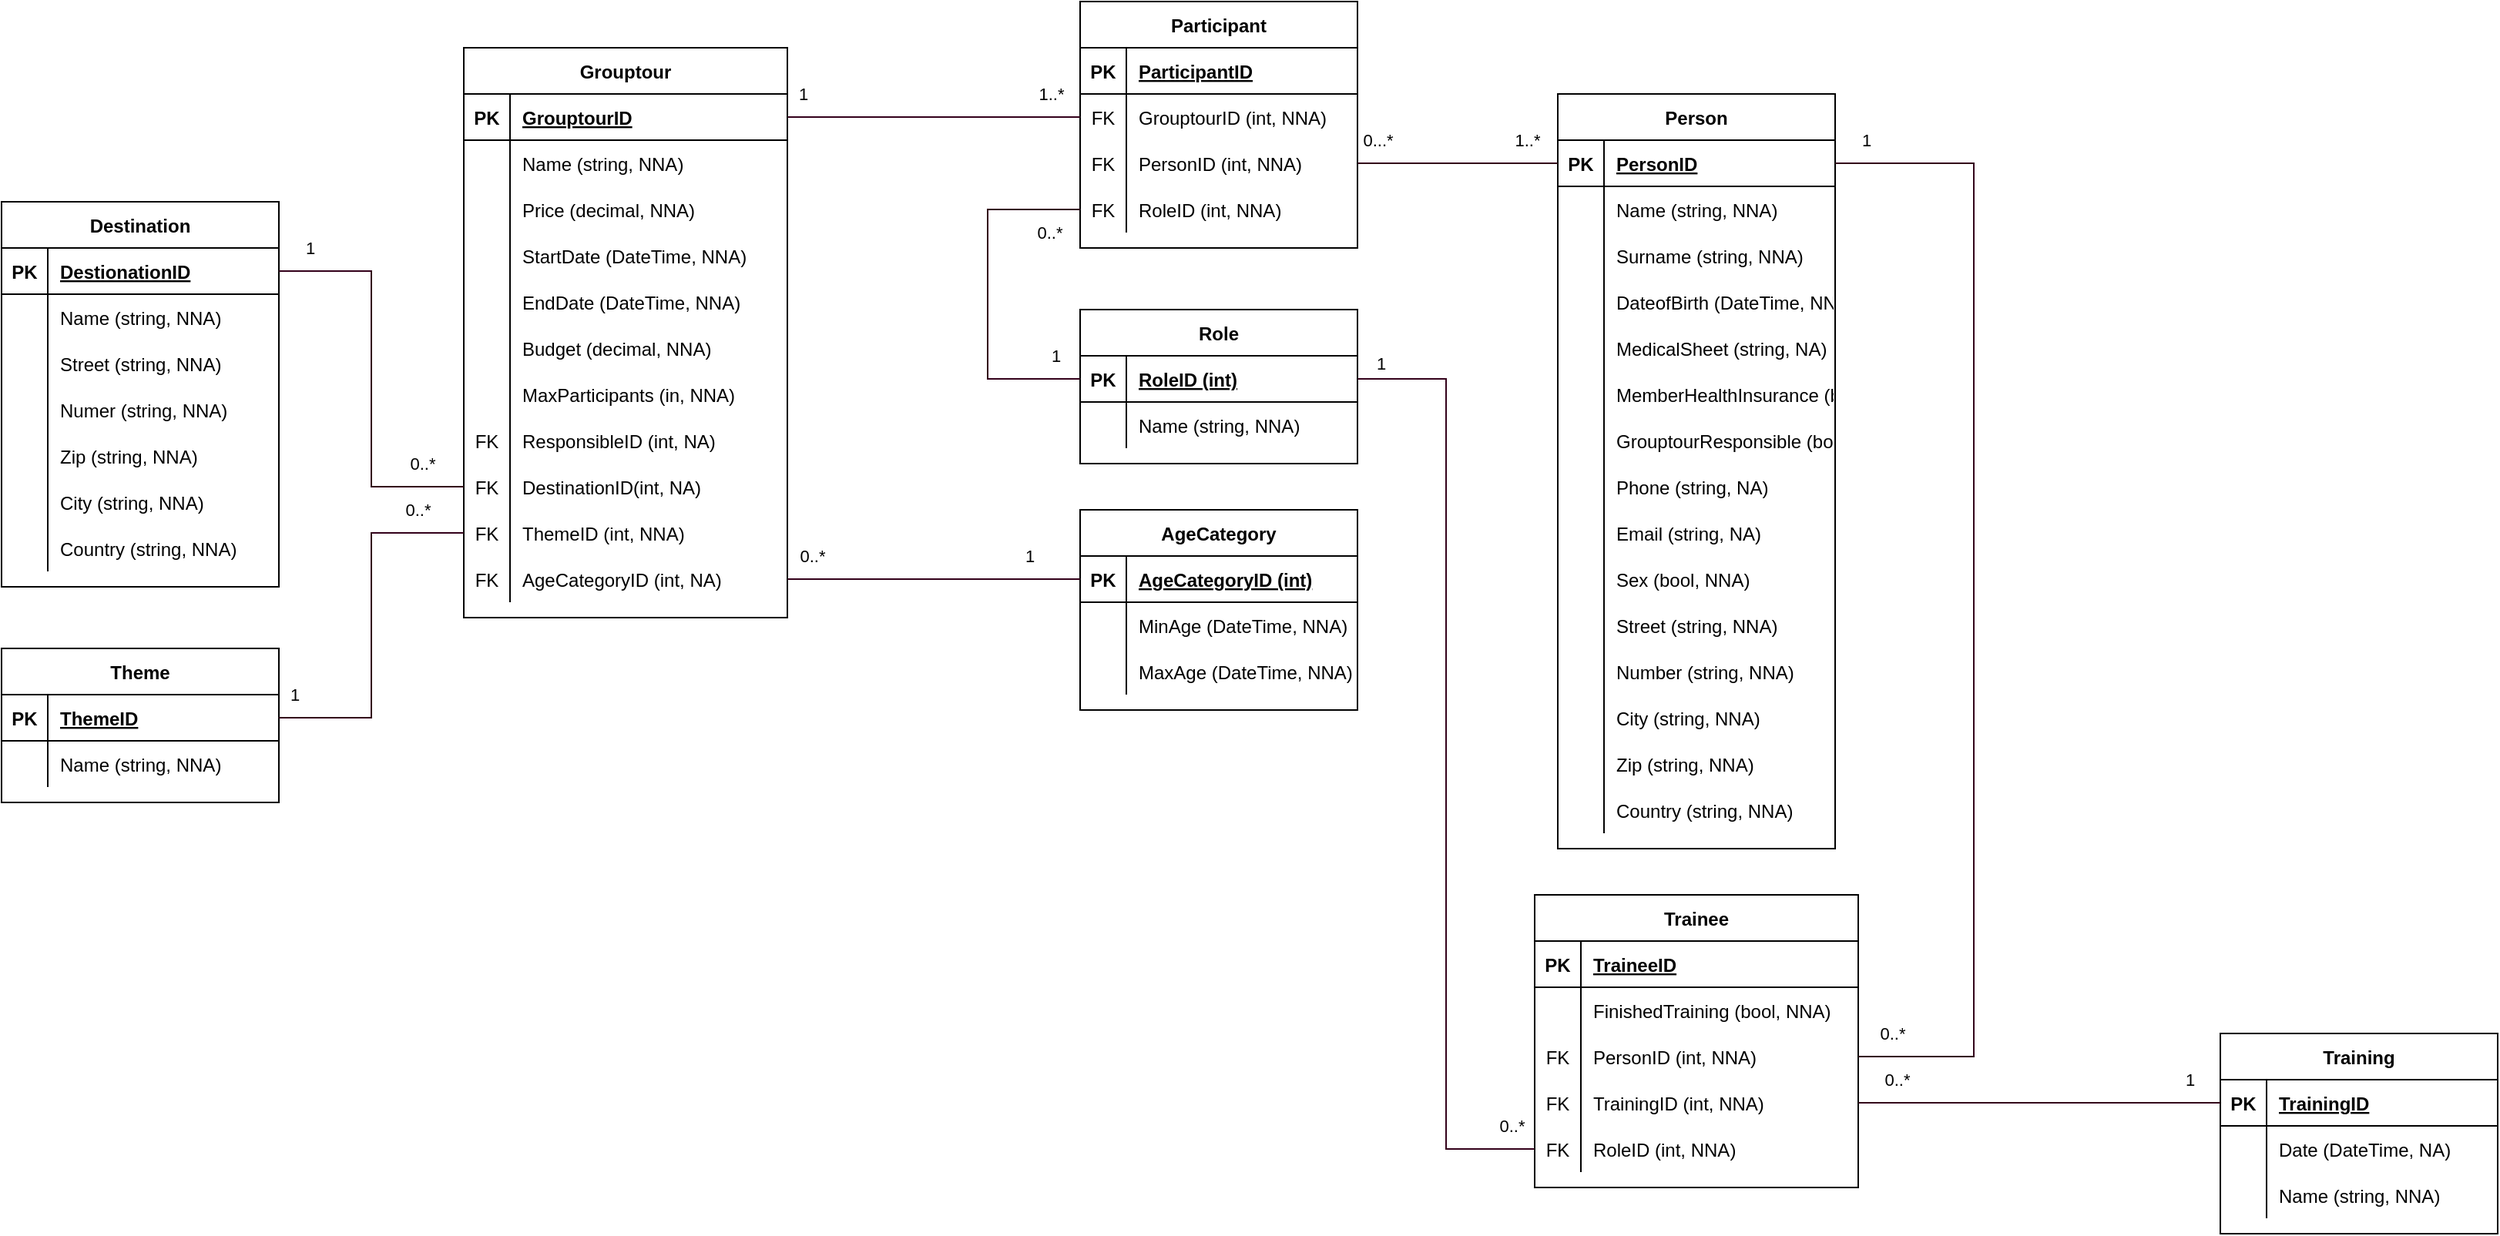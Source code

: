 <mxfile version="13.9.9" type="device"><diagram id="_Kci99eIDqiVcyV8yPx9" name="Page-1"><mxGraphModel dx="1863" dy="834" grid="0" gridSize="10" guides="1" tooltips="1" connect="1" arrows="1" fold="1" page="0" pageScale="1" pageWidth="827" pageHeight="1169" math="0" shadow="0"><root><mxCell id="0"/><mxCell id="1" parent="0"/><mxCell id="5q61iP2xhYB-2dj5ZsEM-1" value="AgeCategory" style="shape=table;startSize=30;container=1;collapsible=1;childLayout=tableLayout;fixedRows=1;rowLines=0;fontStyle=1;align=center;resizeLast=1;" parent="1" vertex="1"><mxGeometry x="600" y="650" width="180" height="130" as="geometry"/></mxCell><mxCell id="5q61iP2xhYB-2dj5ZsEM-2" value="" style="shape=partialRectangle;collapsible=0;dropTarget=0;pointerEvents=0;fillColor=none;top=0;left=0;bottom=1;right=0;points=[[0,0.5],[1,0.5]];portConstraint=eastwest;" parent="5q61iP2xhYB-2dj5ZsEM-1" vertex="1"><mxGeometry y="30" width="180" height="30" as="geometry"/></mxCell><mxCell id="5q61iP2xhYB-2dj5ZsEM-3" value="PK" style="shape=partialRectangle;connectable=0;fillColor=none;top=0;left=0;bottom=0;right=0;fontStyle=1;overflow=hidden;" parent="5q61iP2xhYB-2dj5ZsEM-2" vertex="1"><mxGeometry width="30" height="30" as="geometry"><mxRectangle width="30" height="30" as="alternateBounds"/></mxGeometry></mxCell><mxCell id="5q61iP2xhYB-2dj5ZsEM-4" value="AgeCategoryID (int)" style="shape=partialRectangle;connectable=0;fillColor=none;top=0;left=0;bottom=0;right=0;align=left;spacingLeft=6;fontStyle=5;overflow=hidden;" parent="5q61iP2xhYB-2dj5ZsEM-2" vertex="1"><mxGeometry x="30" width="150" height="30" as="geometry"><mxRectangle width="150" height="30" as="alternateBounds"/></mxGeometry></mxCell><mxCell id="5q61iP2xhYB-2dj5ZsEM-5" value="" style="shape=partialRectangle;collapsible=0;dropTarget=0;pointerEvents=0;fillColor=none;top=0;left=0;bottom=0;right=0;points=[[0,0.5],[1,0.5]];portConstraint=eastwest;" parent="5q61iP2xhYB-2dj5ZsEM-1" vertex="1"><mxGeometry y="60" width="180" height="30" as="geometry"/></mxCell><mxCell id="5q61iP2xhYB-2dj5ZsEM-6" value="" style="shape=partialRectangle;connectable=0;fillColor=none;top=0;left=0;bottom=0;right=0;editable=1;overflow=hidden;" parent="5q61iP2xhYB-2dj5ZsEM-5" vertex="1"><mxGeometry width="30" height="30" as="geometry"><mxRectangle width="30" height="30" as="alternateBounds"/></mxGeometry></mxCell><mxCell id="5q61iP2xhYB-2dj5ZsEM-7" value="MinAge (DateTime, NNA)" style="shape=partialRectangle;connectable=0;fillColor=none;top=0;left=0;bottom=0;right=0;align=left;spacingLeft=6;overflow=hidden;" parent="5q61iP2xhYB-2dj5ZsEM-5" vertex="1"><mxGeometry x="30" width="150" height="30" as="geometry"><mxRectangle width="150" height="30" as="alternateBounds"/></mxGeometry></mxCell><mxCell id="5q61iP2xhYB-2dj5ZsEM-8" value="" style="shape=partialRectangle;collapsible=0;dropTarget=0;pointerEvents=0;fillColor=none;top=0;left=0;bottom=0;right=0;points=[[0,0.5],[1,0.5]];portConstraint=eastwest;" parent="5q61iP2xhYB-2dj5ZsEM-1" vertex="1"><mxGeometry y="90" width="180" height="30" as="geometry"/></mxCell><mxCell id="5q61iP2xhYB-2dj5ZsEM-9" value="" style="shape=partialRectangle;connectable=0;fillColor=none;top=0;left=0;bottom=0;right=0;editable=1;overflow=hidden;" parent="5q61iP2xhYB-2dj5ZsEM-8" vertex="1"><mxGeometry width="30" height="30" as="geometry"><mxRectangle width="30" height="30" as="alternateBounds"/></mxGeometry></mxCell><mxCell id="5q61iP2xhYB-2dj5ZsEM-10" value="MaxAge (DateTime, NNA)" style="shape=partialRectangle;connectable=0;fillColor=none;top=0;left=0;bottom=0;right=0;align=left;spacingLeft=6;overflow=hidden;" parent="5q61iP2xhYB-2dj5ZsEM-8" vertex="1"><mxGeometry x="30" width="150" height="30" as="geometry"><mxRectangle width="150" height="30" as="alternateBounds"/></mxGeometry></mxCell><mxCell id="5q61iP2xhYB-2dj5ZsEM-14" value="Grouptour" style="shape=table;startSize=30;container=1;collapsible=1;childLayout=tableLayout;fixedRows=1;rowLines=0;fontStyle=1;align=center;resizeLast=1;" parent="1" vertex="1"><mxGeometry x="200" y="350" width="210" height="370" as="geometry"/></mxCell><mxCell id="5q61iP2xhYB-2dj5ZsEM-15" value="" style="shape=partialRectangle;collapsible=0;dropTarget=0;pointerEvents=0;fillColor=none;top=0;left=0;bottom=1;right=0;points=[[0,0.5],[1,0.5]];portConstraint=eastwest;" parent="5q61iP2xhYB-2dj5ZsEM-14" vertex="1"><mxGeometry y="30" width="210" height="30" as="geometry"/></mxCell><mxCell id="5q61iP2xhYB-2dj5ZsEM-16" value="PK" style="shape=partialRectangle;connectable=0;fillColor=none;top=0;left=0;bottom=0;right=0;fontStyle=1;overflow=hidden;" parent="5q61iP2xhYB-2dj5ZsEM-15" vertex="1"><mxGeometry width="30" height="30" as="geometry"><mxRectangle width="30" height="30" as="alternateBounds"/></mxGeometry></mxCell><mxCell id="5q61iP2xhYB-2dj5ZsEM-17" value="GrouptourID" style="shape=partialRectangle;connectable=0;fillColor=none;top=0;left=0;bottom=0;right=0;align=left;spacingLeft=6;fontStyle=5;overflow=hidden;" parent="5q61iP2xhYB-2dj5ZsEM-15" vertex="1"><mxGeometry x="30" width="180" height="30" as="geometry"><mxRectangle width="180" height="30" as="alternateBounds"/></mxGeometry></mxCell><mxCell id="5q61iP2xhYB-2dj5ZsEM-18" value="" style="shape=partialRectangle;collapsible=0;dropTarget=0;pointerEvents=0;fillColor=none;top=0;left=0;bottom=0;right=0;points=[[0,0.5],[1,0.5]];portConstraint=eastwest;" parent="5q61iP2xhYB-2dj5ZsEM-14" vertex="1"><mxGeometry y="60" width="210" height="30" as="geometry"/></mxCell><mxCell id="5q61iP2xhYB-2dj5ZsEM-19" value="" style="shape=partialRectangle;connectable=0;fillColor=none;top=0;left=0;bottom=0;right=0;editable=1;overflow=hidden;" parent="5q61iP2xhYB-2dj5ZsEM-18" vertex="1"><mxGeometry width="30" height="30" as="geometry"><mxRectangle width="30" height="30" as="alternateBounds"/></mxGeometry></mxCell><mxCell id="5q61iP2xhYB-2dj5ZsEM-20" value="Name (string, NNA)" style="shape=partialRectangle;connectable=0;fillColor=none;top=0;left=0;bottom=0;right=0;align=left;spacingLeft=6;overflow=hidden;" parent="5q61iP2xhYB-2dj5ZsEM-18" vertex="1"><mxGeometry x="30" width="180" height="30" as="geometry"><mxRectangle width="180" height="30" as="alternateBounds"/></mxGeometry></mxCell><mxCell id="5q61iP2xhYB-2dj5ZsEM-21" value="" style="shape=partialRectangle;collapsible=0;dropTarget=0;pointerEvents=0;fillColor=none;top=0;left=0;bottom=0;right=0;points=[[0,0.5],[1,0.5]];portConstraint=eastwest;" parent="5q61iP2xhYB-2dj5ZsEM-14" vertex="1"><mxGeometry y="90" width="210" height="30" as="geometry"/></mxCell><mxCell id="5q61iP2xhYB-2dj5ZsEM-22" value="" style="shape=partialRectangle;connectable=0;fillColor=none;top=0;left=0;bottom=0;right=0;editable=1;overflow=hidden;" parent="5q61iP2xhYB-2dj5ZsEM-21" vertex="1"><mxGeometry width="30" height="30" as="geometry"><mxRectangle width="30" height="30" as="alternateBounds"/></mxGeometry></mxCell><mxCell id="5q61iP2xhYB-2dj5ZsEM-23" value="Price (decimal, NNA)" style="shape=partialRectangle;connectable=0;fillColor=none;top=0;left=0;bottom=0;right=0;align=left;spacingLeft=6;overflow=hidden;" parent="5q61iP2xhYB-2dj5ZsEM-21" vertex="1"><mxGeometry x="30" width="180" height="30" as="geometry"><mxRectangle width="180" height="30" as="alternateBounds"/></mxGeometry></mxCell><mxCell id="5q61iP2xhYB-2dj5ZsEM-27" style="shape=partialRectangle;collapsible=0;dropTarget=0;pointerEvents=0;fillColor=none;top=0;left=0;bottom=0;right=0;points=[[0,0.5],[1,0.5]];portConstraint=eastwest;" parent="5q61iP2xhYB-2dj5ZsEM-14" vertex="1"><mxGeometry y="120" width="210" height="30" as="geometry"/></mxCell><mxCell id="5q61iP2xhYB-2dj5ZsEM-28" style="shape=partialRectangle;connectable=0;fillColor=none;top=0;left=0;bottom=0;right=0;editable=1;overflow=hidden;" parent="5q61iP2xhYB-2dj5ZsEM-27" vertex="1"><mxGeometry width="30" height="30" as="geometry"><mxRectangle width="30" height="30" as="alternateBounds"/></mxGeometry></mxCell><mxCell id="5q61iP2xhYB-2dj5ZsEM-29" value="StartDate (DateTime, NNA)" style="shape=partialRectangle;connectable=0;fillColor=none;top=0;left=0;bottom=0;right=0;align=left;spacingLeft=6;overflow=hidden;" parent="5q61iP2xhYB-2dj5ZsEM-27" vertex="1"><mxGeometry x="30" width="180" height="30" as="geometry"><mxRectangle width="180" height="30" as="alternateBounds"/></mxGeometry></mxCell><mxCell id="5q61iP2xhYB-2dj5ZsEM-30" style="shape=partialRectangle;collapsible=0;dropTarget=0;pointerEvents=0;fillColor=none;top=0;left=0;bottom=0;right=0;points=[[0,0.5],[1,0.5]];portConstraint=eastwest;" parent="5q61iP2xhYB-2dj5ZsEM-14" vertex="1"><mxGeometry y="150" width="210" height="30" as="geometry"/></mxCell><mxCell id="5q61iP2xhYB-2dj5ZsEM-31" style="shape=partialRectangle;connectable=0;fillColor=none;top=0;left=0;bottom=0;right=0;editable=1;overflow=hidden;" parent="5q61iP2xhYB-2dj5ZsEM-30" vertex="1"><mxGeometry width="30" height="30" as="geometry"><mxRectangle width="30" height="30" as="alternateBounds"/></mxGeometry></mxCell><mxCell id="5q61iP2xhYB-2dj5ZsEM-32" value="EndDate (DateTime, NNA)" style="shape=partialRectangle;connectable=0;fillColor=none;top=0;left=0;bottom=0;right=0;align=left;spacingLeft=6;overflow=hidden;" parent="5q61iP2xhYB-2dj5ZsEM-30" vertex="1"><mxGeometry x="30" width="180" height="30" as="geometry"><mxRectangle width="180" height="30" as="alternateBounds"/></mxGeometry></mxCell><mxCell id="5q61iP2xhYB-2dj5ZsEM-42" style="shape=partialRectangle;collapsible=0;dropTarget=0;pointerEvents=0;fillColor=none;top=0;left=0;bottom=0;right=0;points=[[0,0.5],[1,0.5]];portConstraint=eastwest;" parent="5q61iP2xhYB-2dj5ZsEM-14" vertex="1"><mxGeometry y="180" width="210" height="30" as="geometry"/></mxCell><mxCell id="5q61iP2xhYB-2dj5ZsEM-43" style="shape=partialRectangle;connectable=0;fillColor=none;top=0;left=0;bottom=0;right=0;editable=1;overflow=hidden;" parent="5q61iP2xhYB-2dj5ZsEM-42" vertex="1"><mxGeometry width="30" height="30" as="geometry"><mxRectangle width="30" height="30" as="alternateBounds"/></mxGeometry></mxCell><mxCell id="5q61iP2xhYB-2dj5ZsEM-44" value="Budget (decimal, NNA)" style="shape=partialRectangle;connectable=0;fillColor=none;top=0;left=0;bottom=0;right=0;align=left;spacingLeft=6;overflow=hidden;" parent="5q61iP2xhYB-2dj5ZsEM-42" vertex="1"><mxGeometry x="30" width="180" height="30" as="geometry"><mxRectangle width="180" height="30" as="alternateBounds"/></mxGeometry></mxCell><mxCell id="5q61iP2xhYB-2dj5ZsEM-45" style="shape=partialRectangle;collapsible=0;dropTarget=0;pointerEvents=0;fillColor=none;top=0;left=0;bottom=0;right=0;points=[[0,0.5],[1,0.5]];portConstraint=eastwest;" parent="5q61iP2xhYB-2dj5ZsEM-14" vertex="1"><mxGeometry y="210" width="210" height="30" as="geometry"/></mxCell><mxCell id="5q61iP2xhYB-2dj5ZsEM-46" style="shape=partialRectangle;connectable=0;fillColor=none;top=0;left=0;bottom=0;right=0;editable=1;overflow=hidden;" parent="5q61iP2xhYB-2dj5ZsEM-45" vertex="1"><mxGeometry width="30" height="30" as="geometry"><mxRectangle width="30" height="30" as="alternateBounds"/></mxGeometry></mxCell><mxCell id="5q61iP2xhYB-2dj5ZsEM-47" value="MaxParticipants (in, NNA)" style="shape=partialRectangle;connectable=0;fillColor=none;top=0;left=0;bottom=0;right=0;align=left;spacingLeft=6;overflow=hidden;" parent="5q61iP2xhYB-2dj5ZsEM-45" vertex="1"><mxGeometry x="30" width="180" height="30" as="geometry"><mxRectangle width="180" height="30" as="alternateBounds"/></mxGeometry></mxCell><mxCell id="5q61iP2xhYB-2dj5ZsEM-33" style="shape=partialRectangle;collapsible=0;dropTarget=0;pointerEvents=0;fillColor=none;top=0;left=0;bottom=0;right=0;points=[[0,0.5],[1,0.5]];portConstraint=eastwest;" parent="5q61iP2xhYB-2dj5ZsEM-14" vertex="1"><mxGeometry y="240" width="210" height="30" as="geometry"/></mxCell><mxCell id="5q61iP2xhYB-2dj5ZsEM-34" value="FK" style="shape=partialRectangle;connectable=0;fillColor=none;top=0;left=0;bottom=0;right=0;editable=1;overflow=hidden;" parent="5q61iP2xhYB-2dj5ZsEM-33" vertex="1"><mxGeometry width="30" height="30" as="geometry"><mxRectangle width="30" height="30" as="alternateBounds"/></mxGeometry></mxCell><mxCell id="5q61iP2xhYB-2dj5ZsEM-35" value="ResponsibleID (int, NA)" style="shape=partialRectangle;connectable=0;fillColor=none;top=0;left=0;bottom=0;right=0;align=left;spacingLeft=6;overflow=hidden;" parent="5q61iP2xhYB-2dj5ZsEM-33" vertex="1"><mxGeometry x="30" width="180" height="30" as="geometry"><mxRectangle width="180" height="30" as="alternateBounds"/></mxGeometry></mxCell><mxCell id="5q61iP2xhYB-2dj5ZsEM-36" style="shape=partialRectangle;collapsible=0;dropTarget=0;pointerEvents=0;fillColor=none;top=0;left=0;bottom=0;right=0;points=[[0,0.5],[1,0.5]];portConstraint=eastwest;" parent="5q61iP2xhYB-2dj5ZsEM-14" vertex="1"><mxGeometry y="270" width="210" height="30" as="geometry"/></mxCell><mxCell id="5q61iP2xhYB-2dj5ZsEM-37" value="FK" style="shape=partialRectangle;connectable=0;fillColor=none;top=0;left=0;bottom=0;right=0;editable=1;overflow=hidden;" parent="5q61iP2xhYB-2dj5ZsEM-36" vertex="1"><mxGeometry width="30" height="30" as="geometry"><mxRectangle width="30" height="30" as="alternateBounds"/></mxGeometry></mxCell><mxCell id="5q61iP2xhYB-2dj5ZsEM-38" value="DestinationID(int, NA)" style="shape=partialRectangle;connectable=0;fillColor=none;top=0;left=0;bottom=0;right=0;align=left;spacingLeft=6;overflow=hidden;" parent="5q61iP2xhYB-2dj5ZsEM-36" vertex="1"><mxGeometry x="30" width="180" height="30" as="geometry"><mxRectangle width="180" height="30" as="alternateBounds"/></mxGeometry></mxCell><mxCell id="5q61iP2xhYB-2dj5ZsEM-128" style="shape=partialRectangle;collapsible=0;dropTarget=0;pointerEvents=0;fillColor=none;top=0;left=0;bottom=0;right=0;points=[[0,0.5],[1,0.5]];portConstraint=eastwest;" parent="5q61iP2xhYB-2dj5ZsEM-14" vertex="1"><mxGeometry y="300" width="210" height="30" as="geometry"/></mxCell><mxCell id="5q61iP2xhYB-2dj5ZsEM-129" value="FK" style="shape=partialRectangle;connectable=0;fillColor=none;top=0;left=0;bottom=0;right=0;editable=1;overflow=hidden;" parent="5q61iP2xhYB-2dj5ZsEM-128" vertex="1"><mxGeometry width="30" height="30" as="geometry"><mxRectangle width="30" height="30" as="alternateBounds"/></mxGeometry></mxCell><mxCell id="5q61iP2xhYB-2dj5ZsEM-130" value="ThemeID (int, NNA)" style="shape=partialRectangle;connectable=0;fillColor=none;top=0;left=0;bottom=0;right=0;align=left;spacingLeft=6;overflow=hidden;" parent="5q61iP2xhYB-2dj5ZsEM-128" vertex="1"><mxGeometry x="30" width="180" height="30" as="geometry"><mxRectangle width="180" height="30" as="alternateBounds"/></mxGeometry></mxCell><mxCell id="5q61iP2xhYB-2dj5ZsEM-39" style="shape=partialRectangle;collapsible=0;dropTarget=0;pointerEvents=0;fillColor=none;top=0;left=0;bottom=0;right=0;points=[[0,0.5],[1,0.5]];portConstraint=eastwest;" parent="5q61iP2xhYB-2dj5ZsEM-14" vertex="1"><mxGeometry y="330" width="210" height="30" as="geometry"/></mxCell><mxCell id="5q61iP2xhYB-2dj5ZsEM-40" value="FK" style="shape=partialRectangle;connectable=0;fillColor=none;top=0;left=0;bottom=0;right=0;editable=1;overflow=hidden;" parent="5q61iP2xhYB-2dj5ZsEM-39" vertex="1"><mxGeometry width="30" height="30" as="geometry"><mxRectangle width="30" height="30" as="alternateBounds"/></mxGeometry></mxCell><mxCell id="5q61iP2xhYB-2dj5ZsEM-41" value="AgeCategoryID (int, NA)" style="shape=partialRectangle;connectable=0;fillColor=none;top=0;left=0;bottom=0;right=0;align=left;spacingLeft=6;overflow=hidden;" parent="5q61iP2xhYB-2dj5ZsEM-39" vertex="1"><mxGeometry x="30" width="180" height="30" as="geometry"><mxRectangle width="180" height="30" as="alternateBounds"/></mxGeometry></mxCell><mxCell id="5q61iP2xhYB-2dj5ZsEM-61" style="edgeStyle=orthogonalEdgeStyle;rounded=0;orthogonalLoop=1;jettySize=auto;html=1;exitX=1;exitY=0.5;exitDx=0;exitDy=0;entryX=0;entryY=0.5;entryDx=0;entryDy=0;endArrow=none;endFill=0;strokeColor=#33001A;" parent="1" source="5q61iP2xhYB-2dj5ZsEM-39" target="5q61iP2xhYB-2dj5ZsEM-2" edge="1"><mxGeometry relative="1" as="geometry"/></mxCell><mxCell id="5q61iP2xhYB-2dj5ZsEM-62" value="0..*" style="edgeLabel;html=1;align=center;verticalAlign=middle;resizable=0;points=[];" parent="5q61iP2xhYB-2dj5ZsEM-61" vertex="1" connectable="0"><mxGeometry x="-0.707" relative="1" as="geometry"><mxPoint x="-12" y="-15" as="offset"/></mxGeometry></mxCell><mxCell id="5q61iP2xhYB-2dj5ZsEM-63" value="1" style="edgeLabel;html=1;align=center;verticalAlign=middle;resizable=0;points=[];" parent="5q61iP2xhYB-2dj5ZsEM-61" vertex="1" connectable="0"><mxGeometry x="0.32" y="-1" relative="1" as="geometry"><mxPoint x="31" y="-16" as="offset"/></mxGeometry></mxCell><mxCell id="5q61iP2xhYB-2dj5ZsEM-64" value="Destination" style="shape=table;startSize=30;container=1;collapsible=1;childLayout=tableLayout;fixedRows=1;rowLines=0;fontStyle=1;align=center;resizeLast=1;" parent="1" vertex="1"><mxGeometry x="-100" y="450" width="180" height="250" as="geometry"/></mxCell><mxCell id="5q61iP2xhYB-2dj5ZsEM-65" value="" style="shape=partialRectangle;collapsible=0;dropTarget=0;pointerEvents=0;fillColor=none;top=0;left=0;bottom=1;right=0;points=[[0,0.5],[1,0.5]];portConstraint=eastwest;" parent="5q61iP2xhYB-2dj5ZsEM-64" vertex="1"><mxGeometry y="30" width="180" height="30" as="geometry"/></mxCell><mxCell id="5q61iP2xhYB-2dj5ZsEM-66" value="PK" style="shape=partialRectangle;connectable=0;fillColor=none;top=0;left=0;bottom=0;right=0;fontStyle=1;overflow=hidden;" parent="5q61iP2xhYB-2dj5ZsEM-65" vertex="1"><mxGeometry width="30" height="30" as="geometry"><mxRectangle width="30" height="30" as="alternateBounds"/></mxGeometry></mxCell><mxCell id="5q61iP2xhYB-2dj5ZsEM-67" value="DestionationID" style="shape=partialRectangle;connectable=0;fillColor=none;top=0;left=0;bottom=0;right=0;align=left;spacingLeft=6;fontStyle=5;overflow=hidden;" parent="5q61iP2xhYB-2dj5ZsEM-65" vertex="1"><mxGeometry x="30" width="150" height="30" as="geometry"><mxRectangle width="150" height="30" as="alternateBounds"/></mxGeometry></mxCell><mxCell id="5q61iP2xhYB-2dj5ZsEM-68" value="" style="shape=partialRectangle;collapsible=0;dropTarget=0;pointerEvents=0;fillColor=none;top=0;left=0;bottom=0;right=0;points=[[0,0.5],[1,0.5]];portConstraint=eastwest;" parent="5q61iP2xhYB-2dj5ZsEM-64" vertex="1"><mxGeometry y="60" width="180" height="30" as="geometry"/></mxCell><mxCell id="5q61iP2xhYB-2dj5ZsEM-69" value="" style="shape=partialRectangle;connectable=0;fillColor=none;top=0;left=0;bottom=0;right=0;editable=1;overflow=hidden;" parent="5q61iP2xhYB-2dj5ZsEM-68" vertex="1"><mxGeometry width="30" height="30" as="geometry"><mxRectangle width="30" height="30" as="alternateBounds"/></mxGeometry></mxCell><mxCell id="5q61iP2xhYB-2dj5ZsEM-70" value="Name (string, NNA)" style="shape=partialRectangle;connectable=0;fillColor=none;top=0;left=0;bottom=0;right=0;align=left;spacingLeft=6;overflow=hidden;" parent="5q61iP2xhYB-2dj5ZsEM-68" vertex="1"><mxGeometry x="30" width="150" height="30" as="geometry"><mxRectangle width="150" height="30" as="alternateBounds"/></mxGeometry></mxCell><mxCell id="5q61iP2xhYB-2dj5ZsEM-71" value="" style="shape=partialRectangle;collapsible=0;dropTarget=0;pointerEvents=0;fillColor=none;top=0;left=0;bottom=0;right=0;points=[[0,0.5],[1,0.5]];portConstraint=eastwest;" parent="5q61iP2xhYB-2dj5ZsEM-64" vertex="1"><mxGeometry y="90" width="180" height="30" as="geometry"/></mxCell><mxCell id="5q61iP2xhYB-2dj5ZsEM-72" value="" style="shape=partialRectangle;connectable=0;fillColor=none;top=0;left=0;bottom=0;right=0;editable=1;overflow=hidden;" parent="5q61iP2xhYB-2dj5ZsEM-71" vertex="1"><mxGeometry width="30" height="30" as="geometry"><mxRectangle width="30" height="30" as="alternateBounds"/></mxGeometry></mxCell><mxCell id="5q61iP2xhYB-2dj5ZsEM-73" value="Street (string, NNA)" style="shape=partialRectangle;connectable=0;fillColor=none;top=0;left=0;bottom=0;right=0;align=left;spacingLeft=6;overflow=hidden;" parent="5q61iP2xhYB-2dj5ZsEM-71" vertex="1"><mxGeometry x="30" width="150" height="30" as="geometry"><mxRectangle width="150" height="30" as="alternateBounds"/></mxGeometry></mxCell><mxCell id="5q61iP2xhYB-2dj5ZsEM-74" value="" style="shape=partialRectangle;collapsible=0;dropTarget=0;pointerEvents=0;fillColor=none;top=0;left=0;bottom=0;right=0;points=[[0,0.5],[1,0.5]];portConstraint=eastwest;" parent="5q61iP2xhYB-2dj5ZsEM-64" vertex="1"><mxGeometry y="120" width="180" height="30" as="geometry"/></mxCell><mxCell id="5q61iP2xhYB-2dj5ZsEM-75" value="" style="shape=partialRectangle;connectable=0;fillColor=none;top=0;left=0;bottom=0;right=0;editable=1;overflow=hidden;" parent="5q61iP2xhYB-2dj5ZsEM-74" vertex="1"><mxGeometry width="30" height="30" as="geometry"><mxRectangle width="30" height="30" as="alternateBounds"/></mxGeometry></mxCell><mxCell id="5q61iP2xhYB-2dj5ZsEM-76" value="Numer (string, NNA)" style="shape=partialRectangle;connectable=0;fillColor=none;top=0;left=0;bottom=0;right=0;align=left;spacingLeft=6;overflow=hidden;" parent="5q61iP2xhYB-2dj5ZsEM-74" vertex="1"><mxGeometry x="30" width="150" height="30" as="geometry"><mxRectangle width="150" height="30" as="alternateBounds"/></mxGeometry></mxCell><mxCell id="5q61iP2xhYB-2dj5ZsEM-89" style="shape=partialRectangle;collapsible=0;dropTarget=0;pointerEvents=0;fillColor=none;top=0;left=0;bottom=0;right=0;points=[[0,0.5],[1,0.5]];portConstraint=eastwest;" parent="5q61iP2xhYB-2dj5ZsEM-64" vertex="1"><mxGeometry y="150" width="180" height="30" as="geometry"/></mxCell><mxCell id="5q61iP2xhYB-2dj5ZsEM-90" style="shape=partialRectangle;connectable=0;fillColor=none;top=0;left=0;bottom=0;right=0;editable=1;overflow=hidden;" parent="5q61iP2xhYB-2dj5ZsEM-89" vertex="1"><mxGeometry width="30" height="30" as="geometry"><mxRectangle width="30" height="30" as="alternateBounds"/></mxGeometry></mxCell><mxCell id="5q61iP2xhYB-2dj5ZsEM-91" value="Zip (string, NNA)" style="shape=partialRectangle;connectable=0;fillColor=none;top=0;left=0;bottom=0;right=0;align=left;spacingLeft=6;overflow=hidden;" parent="5q61iP2xhYB-2dj5ZsEM-89" vertex="1"><mxGeometry x="30" width="150" height="30" as="geometry"><mxRectangle width="150" height="30" as="alternateBounds"/></mxGeometry></mxCell><mxCell id="5q61iP2xhYB-2dj5ZsEM-86" style="shape=partialRectangle;collapsible=0;dropTarget=0;pointerEvents=0;fillColor=none;top=0;left=0;bottom=0;right=0;points=[[0,0.5],[1,0.5]];portConstraint=eastwest;" parent="5q61iP2xhYB-2dj5ZsEM-64" vertex="1"><mxGeometry y="180" width="180" height="30" as="geometry"/></mxCell><mxCell id="5q61iP2xhYB-2dj5ZsEM-87" style="shape=partialRectangle;connectable=0;fillColor=none;top=0;left=0;bottom=0;right=0;editable=1;overflow=hidden;" parent="5q61iP2xhYB-2dj5ZsEM-86" vertex="1"><mxGeometry width="30" height="30" as="geometry"><mxRectangle width="30" height="30" as="alternateBounds"/></mxGeometry></mxCell><mxCell id="5q61iP2xhYB-2dj5ZsEM-88" value="City (string, NNA)" style="shape=partialRectangle;connectable=0;fillColor=none;top=0;left=0;bottom=0;right=0;align=left;spacingLeft=6;overflow=hidden;" parent="5q61iP2xhYB-2dj5ZsEM-86" vertex="1"><mxGeometry x="30" width="150" height="30" as="geometry"><mxRectangle width="150" height="30" as="alternateBounds"/></mxGeometry></mxCell><mxCell id="5q61iP2xhYB-2dj5ZsEM-83" style="shape=partialRectangle;collapsible=0;dropTarget=0;pointerEvents=0;fillColor=none;top=0;left=0;bottom=0;right=0;points=[[0,0.5],[1,0.5]];portConstraint=eastwest;" parent="5q61iP2xhYB-2dj5ZsEM-64" vertex="1"><mxGeometry y="210" width="180" height="30" as="geometry"/></mxCell><mxCell id="5q61iP2xhYB-2dj5ZsEM-84" style="shape=partialRectangle;connectable=0;fillColor=none;top=0;left=0;bottom=0;right=0;editable=1;overflow=hidden;" parent="5q61iP2xhYB-2dj5ZsEM-83" vertex="1"><mxGeometry width="30" height="30" as="geometry"><mxRectangle width="30" height="30" as="alternateBounds"/></mxGeometry></mxCell><mxCell id="5q61iP2xhYB-2dj5ZsEM-85" value="Country (string, NNA)" style="shape=partialRectangle;connectable=0;fillColor=none;top=0;left=0;bottom=0;right=0;align=left;spacingLeft=6;overflow=hidden;" parent="5q61iP2xhYB-2dj5ZsEM-83" vertex="1"><mxGeometry x="30" width="150" height="30" as="geometry"><mxRectangle width="150" height="30" as="alternateBounds"/></mxGeometry></mxCell><mxCell id="5q61iP2xhYB-2dj5ZsEM-92" style="edgeStyle=orthogonalEdgeStyle;rounded=0;orthogonalLoop=1;jettySize=auto;html=1;exitX=1;exitY=0.5;exitDx=0;exitDy=0;entryX=0;entryY=0.5;entryDx=0;entryDy=0;endArrow=none;endFill=0;strokeColor=#33001A;" parent="1" source="5q61iP2xhYB-2dj5ZsEM-65" target="5q61iP2xhYB-2dj5ZsEM-36" edge="1"><mxGeometry relative="1" as="geometry"/></mxCell><mxCell id="5q61iP2xhYB-2dj5ZsEM-94" value="0..*" style="edgeLabel;html=1;align=center;verticalAlign=middle;resizable=0;points=[];" parent="5q61iP2xhYB-2dj5ZsEM-92" vertex="1" connectable="0"><mxGeometry x="0.788" y="1" relative="1" as="geometry"><mxPoint y="-14" as="offset"/></mxGeometry></mxCell><mxCell id="5q61iP2xhYB-2dj5ZsEM-95" value="1" style="edgeLabel;html=1;align=center;verticalAlign=middle;resizable=0;points=[];" parent="5q61iP2xhYB-2dj5ZsEM-92" vertex="1" connectable="0"><mxGeometry x="-0.847" y="1" relative="1" as="geometry"><mxPoint y="-14" as="offset"/></mxGeometry></mxCell><mxCell id="5q61iP2xhYB-2dj5ZsEM-96" value="Participant" style="shape=table;startSize=30;container=1;collapsible=1;childLayout=tableLayout;fixedRows=1;rowLines=0;fontStyle=1;align=center;resizeLast=1;" parent="1" vertex="1"><mxGeometry x="600" y="320" width="180" height="160" as="geometry"/></mxCell><mxCell id="5q61iP2xhYB-2dj5ZsEM-97" value="" style="shape=partialRectangle;collapsible=0;dropTarget=0;pointerEvents=0;fillColor=none;top=0;left=0;bottom=1;right=0;points=[[0,0.5],[1,0.5]];portConstraint=eastwest;" parent="5q61iP2xhYB-2dj5ZsEM-96" vertex="1"><mxGeometry y="30" width="180" height="30" as="geometry"/></mxCell><mxCell id="5q61iP2xhYB-2dj5ZsEM-98" value="PK" style="shape=partialRectangle;connectable=0;fillColor=none;top=0;left=0;bottom=0;right=0;fontStyle=1;overflow=hidden;" parent="5q61iP2xhYB-2dj5ZsEM-97" vertex="1"><mxGeometry width="30" height="30" as="geometry"><mxRectangle width="30" height="30" as="alternateBounds"/></mxGeometry></mxCell><mxCell id="5q61iP2xhYB-2dj5ZsEM-99" value="ParticipantID" style="shape=partialRectangle;connectable=0;fillColor=none;top=0;left=0;bottom=0;right=0;align=left;spacingLeft=6;fontStyle=5;overflow=hidden;" parent="5q61iP2xhYB-2dj5ZsEM-97" vertex="1"><mxGeometry x="30" width="150" height="30" as="geometry"><mxRectangle width="150" height="30" as="alternateBounds"/></mxGeometry></mxCell><mxCell id="5q61iP2xhYB-2dj5ZsEM-100" value="" style="shape=partialRectangle;collapsible=0;dropTarget=0;pointerEvents=0;fillColor=none;top=0;left=0;bottom=0;right=0;points=[[0,0.5],[1,0.5]];portConstraint=eastwest;" parent="5q61iP2xhYB-2dj5ZsEM-96" vertex="1"><mxGeometry y="60" width="180" height="30" as="geometry"/></mxCell><mxCell id="5q61iP2xhYB-2dj5ZsEM-101" value="FK" style="shape=partialRectangle;connectable=0;fillColor=none;top=0;left=0;bottom=0;right=0;editable=1;overflow=hidden;" parent="5q61iP2xhYB-2dj5ZsEM-100" vertex="1"><mxGeometry width="30" height="30" as="geometry"><mxRectangle width="30" height="30" as="alternateBounds"/></mxGeometry></mxCell><mxCell id="5q61iP2xhYB-2dj5ZsEM-102" value="GrouptourID (int, NNA)" style="shape=partialRectangle;connectable=0;fillColor=none;top=0;left=0;bottom=0;right=0;align=left;spacingLeft=6;overflow=hidden;" parent="5q61iP2xhYB-2dj5ZsEM-100" vertex="1"><mxGeometry x="30" width="150" height="30" as="geometry"><mxRectangle width="150" height="30" as="alternateBounds"/></mxGeometry></mxCell><mxCell id="5q61iP2xhYB-2dj5ZsEM-103" value="" style="shape=partialRectangle;collapsible=0;dropTarget=0;pointerEvents=0;fillColor=none;top=0;left=0;bottom=0;right=0;points=[[0,0.5],[1,0.5]];portConstraint=eastwest;" parent="5q61iP2xhYB-2dj5ZsEM-96" vertex="1"><mxGeometry y="90" width="180" height="30" as="geometry"/></mxCell><mxCell id="5q61iP2xhYB-2dj5ZsEM-104" value="FK" style="shape=partialRectangle;connectable=0;fillColor=none;top=0;left=0;bottom=0;right=0;editable=1;overflow=hidden;" parent="5q61iP2xhYB-2dj5ZsEM-103" vertex="1"><mxGeometry width="30" height="30" as="geometry"><mxRectangle width="30" height="30" as="alternateBounds"/></mxGeometry></mxCell><mxCell id="5q61iP2xhYB-2dj5ZsEM-105" value="PersonID (int, NNA)" style="shape=partialRectangle;connectable=0;fillColor=none;top=0;left=0;bottom=0;right=0;align=left;spacingLeft=6;overflow=hidden;" parent="5q61iP2xhYB-2dj5ZsEM-103" vertex="1"><mxGeometry x="30" width="150" height="30" as="geometry"><mxRectangle width="150" height="30" as="alternateBounds"/></mxGeometry></mxCell><mxCell id="5q61iP2xhYB-2dj5ZsEM-106" value="" style="shape=partialRectangle;collapsible=0;dropTarget=0;pointerEvents=0;fillColor=none;top=0;left=0;bottom=0;right=0;points=[[0,0.5],[1,0.5]];portConstraint=eastwest;" parent="5q61iP2xhYB-2dj5ZsEM-96" vertex="1"><mxGeometry y="120" width="180" height="30" as="geometry"/></mxCell><mxCell id="5q61iP2xhYB-2dj5ZsEM-107" value="FK" style="shape=partialRectangle;connectable=0;fillColor=none;top=0;left=0;bottom=0;right=0;editable=1;overflow=hidden;" parent="5q61iP2xhYB-2dj5ZsEM-106" vertex="1"><mxGeometry width="30" height="30" as="geometry"><mxRectangle width="30" height="30" as="alternateBounds"/></mxGeometry></mxCell><mxCell id="5q61iP2xhYB-2dj5ZsEM-108" value="RoleID (int, NNA)" style="shape=partialRectangle;connectable=0;fillColor=none;top=0;left=0;bottom=0;right=0;align=left;spacingLeft=6;overflow=hidden;" parent="5q61iP2xhYB-2dj5ZsEM-106" vertex="1"><mxGeometry x="30" width="150" height="30" as="geometry"><mxRectangle width="150" height="30" as="alternateBounds"/></mxGeometry></mxCell><mxCell id="5q61iP2xhYB-2dj5ZsEM-109" style="edgeStyle=orthogonalEdgeStyle;rounded=0;orthogonalLoop=1;jettySize=auto;html=1;exitX=0;exitY=0.5;exitDx=0;exitDy=0;entryX=1;entryY=0.5;entryDx=0;entryDy=0;endArrow=none;endFill=0;strokeColor=#33001A;" parent="1" source="5q61iP2xhYB-2dj5ZsEM-100" target="5q61iP2xhYB-2dj5ZsEM-15" edge="1"><mxGeometry relative="1" as="geometry"/></mxCell><mxCell id="5q61iP2xhYB-2dj5ZsEM-110" value="1" style="edgeLabel;html=1;align=center;verticalAlign=middle;resizable=0;points=[];" parent="5q61iP2xhYB-2dj5ZsEM-109" vertex="1" connectable="0"><mxGeometry x="0.768" y="-1" relative="1" as="geometry"><mxPoint x="-12" y="-14" as="offset"/></mxGeometry></mxCell><mxCell id="5q61iP2xhYB-2dj5ZsEM-111" value="1..*" style="edgeLabel;html=1;align=center;verticalAlign=middle;resizable=0;points=[];" parent="5q61iP2xhYB-2dj5ZsEM-109" vertex="1" connectable="0"><mxGeometry x="-0.8" y="-2" relative="1" as="geometry"><mxPoint y="-13" as="offset"/></mxGeometry></mxCell><mxCell id="5q61iP2xhYB-2dj5ZsEM-112" value="Role" style="shape=table;startSize=30;container=1;collapsible=1;childLayout=tableLayout;fixedRows=1;rowLines=0;fontStyle=1;align=center;resizeLast=1;" parent="1" vertex="1"><mxGeometry x="600" y="520" width="180" height="100" as="geometry"/></mxCell><mxCell id="5q61iP2xhYB-2dj5ZsEM-113" value="" style="shape=partialRectangle;collapsible=0;dropTarget=0;pointerEvents=0;fillColor=none;top=0;left=0;bottom=1;right=0;points=[[0,0.5],[1,0.5]];portConstraint=eastwest;" parent="5q61iP2xhYB-2dj5ZsEM-112" vertex="1"><mxGeometry y="30" width="180" height="30" as="geometry"/></mxCell><mxCell id="5q61iP2xhYB-2dj5ZsEM-114" value="PK" style="shape=partialRectangle;connectable=0;fillColor=none;top=0;left=0;bottom=0;right=0;fontStyle=1;overflow=hidden;" parent="5q61iP2xhYB-2dj5ZsEM-113" vertex="1"><mxGeometry width="30" height="30" as="geometry"><mxRectangle width="30" height="30" as="alternateBounds"/></mxGeometry></mxCell><mxCell id="5q61iP2xhYB-2dj5ZsEM-115" value="RoleID (int)" style="shape=partialRectangle;connectable=0;fillColor=none;top=0;left=0;bottom=0;right=0;align=left;spacingLeft=6;fontStyle=5;overflow=hidden;" parent="5q61iP2xhYB-2dj5ZsEM-113" vertex="1"><mxGeometry x="30" width="150" height="30" as="geometry"><mxRectangle width="150" height="30" as="alternateBounds"/></mxGeometry></mxCell><mxCell id="5q61iP2xhYB-2dj5ZsEM-116" value="" style="shape=partialRectangle;collapsible=0;dropTarget=0;pointerEvents=0;fillColor=none;top=0;left=0;bottom=0;right=0;points=[[0,0.5],[1,0.5]];portConstraint=eastwest;" parent="5q61iP2xhYB-2dj5ZsEM-112" vertex="1"><mxGeometry y="60" width="180" height="30" as="geometry"/></mxCell><mxCell id="5q61iP2xhYB-2dj5ZsEM-117" value="" style="shape=partialRectangle;connectable=0;fillColor=none;top=0;left=0;bottom=0;right=0;editable=1;overflow=hidden;" parent="5q61iP2xhYB-2dj5ZsEM-116" vertex="1"><mxGeometry width="30" height="30" as="geometry"><mxRectangle width="30" height="30" as="alternateBounds"/></mxGeometry></mxCell><mxCell id="5q61iP2xhYB-2dj5ZsEM-118" value="Name (string, NNA)" style="shape=partialRectangle;connectable=0;fillColor=none;top=0;left=0;bottom=0;right=0;align=left;spacingLeft=6;overflow=hidden;" parent="5q61iP2xhYB-2dj5ZsEM-116" vertex="1"><mxGeometry x="30" width="150" height="30" as="geometry"><mxRectangle width="150" height="30" as="alternateBounds"/></mxGeometry></mxCell><mxCell id="5q61iP2xhYB-2dj5ZsEM-125" style="edgeStyle=orthogonalEdgeStyle;rounded=0;orthogonalLoop=1;jettySize=auto;html=1;exitX=0;exitY=0.5;exitDx=0;exitDy=0;entryX=0;entryY=0.5;entryDx=0;entryDy=0;endArrow=none;endFill=0;strokeColor=#33001A;" parent="1" source="5q61iP2xhYB-2dj5ZsEM-113" target="5q61iP2xhYB-2dj5ZsEM-106" edge="1"><mxGeometry relative="1" as="geometry"><Array as="points"><mxPoint x="540" y="565"/><mxPoint x="540" y="455"/></Array></mxGeometry></mxCell><mxCell id="5q61iP2xhYB-2dj5ZsEM-126" value="0..*" style="edgeLabel;html=1;align=center;verticalAlign=middle;resizable=0;points=[];" parent="5q61iP2xhYB-2dj5ZsEM-125" vertex="1" connectable="0"><mxGeometry x="0.885" y="1" relative="1" as="geometry"><mxPoint x="-7" y="16" as="offset"/></mxGeometry></mxCell><mxCell id="5q61iP2xhYB-2dj5ZsEM-127" value="1" style="edgeLabel;html=1;align=center;verticalAlign=middle;resizable=0;points=[];" parent="5q61iP2xhYB-2dj5ZsEM-125" vertex="1" connectable="0"><mxGeometry x="-0.862" relative="1" as="geometry"><mxPoint y="-15" as="offset"/></mxGeometry></mxCell><mxCell id="5q61iP2xhYB-2dj5ZsEM-131" value="Theme" style="shape=table;startSize=30;container=1;collapsible=1;childLayout=tableLayout;fixedRows=1;rowLines=0;fontStyle=1;align=center;resizeLast=1;" parent="1" vertex="1"><mxGeometry x="-100" y="740" width="180" height="100" as="geometry"/></mxCell><mxCell id="5q61iP2xhYB-2dj5ZsEM-132" value="" style="shape=partialRectangle;collapsible=0;dropTarget=0;pointerEvents=0;fillColor=none;top=0;left=0;bottom=1;right=0;points=[[0,0.5],[1,0.5]];portConstraint=eastwest;" parent="5q61iP2xhYB-2dj5ZsEM-131" vertex="1"><mxGeometry y="30" width="180" height="30" as="geometry"/></mxCell><mxCell id="5q61iP2xhYB-2dj5ZsEM-133" value="PK" style="shape=partialRectangle;connectable=0;fillColor=none;top=0;left=0;bottom=0;right=0;fontStyle=1;overflow=hidden;" parent="5q61iP2xhYB-2dj5ZsEM-132" vertex="1"><mxGeometry width="30" height="30" as="geometry"><mxRectangle width="30" height="30" as="alternateBounds"/></mxGeometry></mxCell><mxCell id="5q61iP2xhYB-2dj5ZsEM-134" value="ThemeID" style="shape=partialRectangle;connectable=0;fillColor=none;top=0;left=0;bottom=0;right=0;align=left;spacingLeft=6;fontStyle=5;overflow=hidden;" parent="5q61iP2xhYB-2dj5ZsEM-132" vertex="1"><mxGeometry x="30" width="150" height="30" as="geometry"><mxRectangle width="150" height="30" as="alternateBounds"/></mxGeometry></mxCell><mxCell id="5q61iP2xhYB-2dj5ZsEM-135" value="" style="shape=partialRectangle;collapsible=0;dropTarget=0;pointerEvents=0;fillColor=none;top=0;left=0;bottom=0;right=0;points=[[0,0.5],[1,0.5]];portConstraint=eastwest;" parent="5q61iP2xhYB-2dj5ZsEM-131" vertex="1"><mxGeometry y="60" width="180" height="30" as="geometry"/></mxCell><mxCell id="5q61iP2xhYB-2dj5ZsEM-136" value="" style="shape=partialRectangle;connectable=0;fillColor=none;top=0;left=0;bottom=0;right=0;editable=1;overflow=hidden;" parent="5q61iP2xhYB-2dj5ZsEM-135" vertex="1"><mxGeometry width="30" height="30" as="geometry"><mxRectangle width="30" height="30" as="alternateBounds"/></mxGeometry></mxCell><mxCell id="5q61iP2xhYB-2dj5ZsEM-137" value="Name (string, NNA)" style="shape=partialRectangle;connectable=0;fillColor=none;top=0;left=0;bottom=0;right=0;align=left;spacingLeft=6;overflow=hidden;" parent="5q61iP2xhYB-2dj5ZsEM-135" vertex="1"><mxGeometry x="30" width="150" height="30" as="geometry"><mxRectangle width="150" height="30" as="alternateBounds"/></mxGeometry></mxCell><mxCell id="5q61iP2xhYB-2dj5ZsEM-144" style="edgeStyle=orthogonalEdgeStyle;rounded=0;orthogonalLoop=1;jettySize=auto;html=1;exitX=1;exitY=0.5;exitDx=0;exitDy=0;entryX=0;entryY=0.5;entryDx=0;entryDy=0;endArrow=none;endFill=0;strokeColor=#33001A;" parent="1" source="5q61iP2xhYB-2dj5ZsEM-132" target="5q61iP2xhYB-2dj5ZsEM-128" edge="1"><mxGeometry relative="1" as="geometry"/></mxCell><mxCell id="5q61iP2xhYB-2dj5ZsEM-146" value="1" style="edgeLabel;html=1;align=center;verticalAlign=middle;resizable=0;points=[];" parent="5q61iP2xhYB-2dj5ZsEM-144" vertex="1" connectable="0"><mxGeometry x="-0.85" y="-2" relative="1" as="geometry"><mxPoint x="-8" y="-17" as="offset"/></mxGeometry></mxCell><mxCell id="5q61iP2xhYB-2dj5ZsEM-147" value="0..*" style="edgeLabel;html=1;align=center;verticalAlign=middle;resizable=0;points=[];" parent="5q61iP2xhYB-2dj5ZsEM-144" vertex="1" connectable="0"><mxGeometry x="0.842" y="2" relative="1" as="geometry"><mxPoint x="-11" y="-13" as="offset"/></mxGeometry></mxCell><mxCell id="5q61iP2xhYB-2dj5ZsEM-148" value="Person" style="shape=table;startSize=30;container=1;collapsible=1;childLayout=tableLayout;fixedRows=1;rowLines=0;fontStyle=1;align=center;resizeLast=1;" parent="1" vertex="1"><mxGeometry x="910" y="380" width="180" height="490" as="geometry"/></mxCell><mxCell id="5q61iP2xhYB-2dj5ZsEM-149" value="" style="shape=partialRectangle;collapsible=0;dropTarget=0;pointerEvents=0;fillColor=none;top=0;left=0;bottom=1;right=0;points=[[0,0.5],[1,0.5]];portConstraint=eastwest;" parent="5q61iP2xhYB-2dj5ZsEM-148" vertex="1"><mxGeometry y="30" width="180" height="30" as="geometry"/></mxCell><mxCell id="5q61iP2xhYB-2dj5ZsEM-150" value="PK" style="shape=partialRectangle;connectable=0;fillColor=none;top=0;left=0;bottom=0;right=0;fontStyle=1;overflow=hidden;" parent="5q61iP2xhYB-2dj5ZsEM-149" vertex="1"><mxGeometry width="30" height="30" as="geometry"><mxRectangle width="30" height="30" as="alternateBounds"/></mxGeometry></mxCell><mxCell id="5q61iP2xhYB-2dj5ZsEM-151" value="PersonID" style="shape=partialRectangle;connectable=0;fillColor=none;top=0;left=0;bottom=0;right=0;align=left;spacingLeft=6;fontStyle=5;overflow=hidden;" parent="5q61iP2xhYB-2dj5ZsEM-149" vertex="1"><mxGeometry x="30" width="150" height="30" as="geometry"><mxRectangle width="150" height="30" as="alternateBounds"/></mxGeometry></mxCell><mxCell id="5q61iP2xhYB-2dj5ZsEM-152" value="" style="shape=partialRectangle;collapsible=0;dropTarget=0;pointerEvents=0;fillColor=none;top=0;left=0;bottom=0;right=0;points=[[0,0.5],[1,0.5]];portConstraint=eastwest;" parent="5q61iP2xhYB-2dj5ZsEM-148" vertex="1"><mxGeometry y="60" width="180" height="30" as="geometry"/></mxCell><mxCell id="5q61iP2xhYB-2dj5ZsEM-153" value="" style="shape=partialRectangle;connectable=0;fillColor=none;top=0;left=0;bottom=0;right=0;editable=1;overflow=hidden;" parent="5q61iP2xhYB-2dj5ZsEM-152" vertex="1"><mxGeometry width="30" height="30" as="geometry"><mxRectangle width="30" height="30" as="alternateBounds"/></mxGeometry></mxCell><mxCell id="5q61iP2xhYB-2dj5ZsEM-154" value="Name (string, NNA)" style="shape=partialRectangle;connectable=0;fillColor=none;top=0;left=0;bottom=0;right=0;align=left;spacingLeft=6;overflow=hidden;" parent="5q61iP2xhYB-2dj5ZsEM-152" vertex="1"><mxGeometry x="30" width="150" height="30" as="geometry"><mxRectangle width="150" height="30" as="alternateBounds"/></mxGeometry></mxCell><mxCell id="5q61iP2xhYB-2dj5ZsEM-155" value="" style="shape=partialRectangle;collapsible=0;dropTarget=0;pointerEvents=0;fillColor=none;top=0;left=0;bottom=0;right=0;points=[[0,0.5],[1,0.5]];portConstraint=eastwest;" parent="5q61iP2xhYB-2dj5ZsEM-148" vertex="1"><mxGeometry y="90" width="180" height="30" as="geometry"/></mxCell><mxCell id="5q61iP2xhYB-2dj5ZsEM-156" value="" style="shape=partialRectangle;connectable=0;fillColor=none;top=0;left=0;bottom=0;right=0;editable=1;overflow=hidden;" parent="5q61iP2xhYB-2dj5ZsEM-155" vertex="1"><mxGeometry width="30" height="30" as="geometry"><mxRectangle width="30" height="30" as="alternateBounds"/></mxGeometry></mxCell><mxCell id="5q61iP2xhYB-2dj5ZsEM-157" value="Surname (string, NNA)" style="shape=partialRectangle;connectable=0;fillColor=none;top=0;left=0;bottom=0;right=0;align=left;spacingLeft=6;overflow=hidden;" parent="5q61iP2xhYB-2dj5ZsEM-155" vertex="1"><mxGeometry x="30" width="150" height="30" as="geometry"><mxRectangle width="150" height="30" as="alternateBounds"/></mxGeometry></mxCell><mxCell id="5q61iP2xhYB-2dj5ZsEM-158" value="" style="shape=partialRectangle;collapsible=0;dropTarget=0;pointerEvents=0;fillColor=none;top=0;left=0;bottom=0;right=0;points=[[0,0.5],[1,0.5]];portConstraint=eastwest;" parent="5q61iP2xhYB-2dj5ZsEM-148" vertex="1"><mxGeometry y="120" width="180" height="30" as="geometry"/></mxCell><mxCell id="5q61iP2xhYB-2dj5ZsEM-159" value="" style="shape=partialRectangle;connectable=0;fillColor=none;top=0;left=0;bottom=0;right=0;editable=1;overflow=hidden;" parent="5q61iP2xhYB-2dj5ZsEM-158" vertex="1"><mxGeometry width="30" height="30" as="geometry"><mxRectangle width="30" height="30" as="alternateBounds"/></mxGeometry></mxCell><mxCell id="5q61iP2xhYB-2dj5ZsEM-160" value="DateofBirth (DateTime, NNA)" style="shape=partialRectangle;connectable=0;fillColor=none;top=0;left=0;bottom=0;right=0;align=left;spacingLeft=6;overflow=hidden;" parent="5q61iP2xhYB-2dj5ZsEM-158" vertex="1"><mxGeometry x="30" width="150" height="30" as="geometry"><mxRectangle width="150" height="30" as="alternateBounds"/></mxGeometry></mxCell><mxCell id="5q61iP2xhYB-2dj5ZsEM-173" style="shape=partialRectangle;collapsible=0;dropTarget=0;pointerEvents=0;fillColor=none;top=0;left=0;bottom=0;right=0;points=[[0,0.5],[1,0.5]];portConstraint=eastwest;" parent="5q61iP2xhYB-2dj5ZsEM-148" vertex="1"><mxGeometry y="150" width="180" height="30" as="geometry"/></mxCell><mxCell id="5q61iP2xhYB-2dj5ZsEM-174" style="shape=partialRectangle;connectable=0;fillColor=none;top=0;left=0;bottom=0;right=0;editable=1;overflow=hidden;" parent="5q61iP2xhYB-2dj5ZsEM-173" vertex="1"><mxGeometry width="30" height="30" as="geometry"><mxRectangle width="30" height="30" as="alternateBounds"/></mxGeometry></mxCell><mxCell id="5q61iP2xhYB-2dj5ZsEM-175" value="MedicalSheet (string, NA)" style="shape=partialRectangle;connectable=0;fillColor=none;top=0;left=0;bottom=0;right=0;align=left;spacingLeft=6;overflow=hidden;" parent="5q61iP2xhYB-2dj5ZsEM-173" vertex="1"><mxGeometry x="30" width="150" height="30" as="geometry"><mxRectangle width="150" height="30" as="alternateBounds"/></mxGeometry></mxCell><mxCell id="5q61iP2xhYB-2dj5ZsEM-170" style="shape=partialRectangle;collapsible=0;dropTarget=0;pointerEvents=0;fillColor=none;top=0;left=0;bottom=0;right=0;points=[[0,0.5],[1,0.5]];portConstraint=eastwest;" parent="5q61iP2xhYB-2dj5ZsEM-148" vertex="1"><mxGeometry y="180" width="180" height="30" as="geometry"/></mxCell><mxCell id="5q61iP2xhYB-2dj5ZsEM-171" style="shape=partialRectangle;connectable=0;fillColor=none;top=0;left=0;bottom=0;right=0;editable=1;overflow=hidden;" parent="5q61iP2xhYB-2dj5ZsEM-170" vertex="1"><mxGeometry width="30" height="30" as="geometry"><mxRectangle width="30" height="30" as="alternateBounds"/></mxGeometry></mxCell><mxCell id="5q61iP2xhYB-2dj5ZsEM-172" value="MemberHealthInsurance (bool, NNA)" style="shape=partialRectangle;connectable=0;fillColor=none;top=0;left=0;bottom=0;right=0;align=left;spacingLeft=6;overflow=hidden;" parent="5q61iP2xhYB-2dj5ZsEM-170" vertex="1"><mxGeometry x="30" width="150" height="30" as="geometry"><mxRectangle width="150" height="30" as="alternateBounds"/></mxGeometry></mxCell><mxCell id="5q61iP2xhYB-2dj5ZsEM-167" style="shape=partialRectangle;collapsible=0;dropTarget=0;pointerEvents=0;fillColor=none;top=0;left=0;bottom=0;right=0;points=[[0,0.5],[1,0.5]];portConstraint=eastwest;" parent="5q61iP2xhYB-2dj5ZsEM-148" vertex="1"><mxGeometry y="210" width="180" height="30" as="geometry"/></mxCell><mxCell id="5q61iP2xhYB-2dj5ZsEM-168" style="shape=partialRectangle;connectable=0;fillColor=none;top=0;left=0;bottom=0;right=0;editable=1;overflow=hidden;" parent="5q61iP2xhYB-2dj5ZsEM-167" vertex="1"><mxGeometry width="30" height="30" as="geometry"><mxRectangle width="30" height="30" as="alternateBounds"/></mxGeometry></mxCell><mxCell id="5q61iP2xhYB-2dj5ZsEM-169" value="GrouptourResponsible (bool, NNA)" style="shape=partialRectangle;connectable=0;fillColor=none;top=0;left=0;bottom=0;right=0;align=left;spacingLeft=6;overflow=hidden;" parent="5q61iP2xhYB-2dj5ZsEM-167" vertex="1"><mxGeometry x="30" width="150" height="30" as="geometry"><mxRectangle width="150" height="30" as="alternateBounds"/></mxGeometry></mxCell><mxCell id="5q61iP2xhYB-2dj5ZsEM-164" style="shape=partialRectangle;collapsible=0;dropTarget=0;pointerEvents=0;fillColor=none;top=0;left=0;bottom=0;right=0;points=[[0,0.5],[1,0.5]];portConstraint=eastwest;" parent="5q61iP2xhYB-2dj5ZsEM-148" vertex="1"><mxGeometry y="240" width="180" height="30" as="geometry"/></mxCell><mxCell id="5q61iP2xhYB-2dj5ZsEM-165" style="shape=partialRectangle;connectable=0;fillColor=none;top=0;left=0;bottom=0;right=0;editable=1;overflow=hidden;" parent="5q61iP2xhYB-2dj5ZsEM-164" vertex="1"><mxGeometry width="30" height="30" as="geometry"><mxRectangle width="30" height="30" as="alternateBounds"/></mxGeometry></mxCell><mxCell id="5q61iP2xhYB-2dj5ZsEM-166" value="Phone (string, NA)" style="shape=partialRectangle;connectable=0;fillColor=none;top=0;left=0;bottom=0;right=0;align=left;spacingLeft=6;overflow=hidden;" parent="5q61iP2xhYB-2dj5ZsEM-164" vertex="1"><mxGeometry x="30" width="150" height="30" as="geometry"><mxRectangle width="150" height="30" as="alternateBounds"/></mxGeometry></mxCell><mxCell id="5q61iP2xhYB-2dj5ZsEM-161" style="shape=partialRectangle;collapsible=0;dropTarget=0;pointerEvents=0;fillColor=none;top=0;left=0;bottom=0;right=0;points=[[0,0.5],[1,0.5]];portConstraint=eastwest;" parent="5q61iP2xhYB-2dj5ZsEM-148" vertex="1"><mxGeometry y="270" width="180" height="30" as="geometry"/></mxCell><mxCell id="5q61iP2xhYB-2dj5ZsEM-162" style="shape=partialRectangle;connectable=0;fillColor=none;top=0;left=0;bottom=0;right=0;editable=1;overflow=hidden;" parent="5q61iP2xhYB-2dj5ZsEM-161" vertex="1"><mxGeometry width="30" height="30" as="geometry"><mxRectangle width="30" height="30" as="alternateBounds"/></mxGeometry></mxCell><mxCell id="5q61iP2xhYB-2dj5ZsEM-163" value="Email (string, NA)" style="shape=partialRectangle;connectable=0;fillColor=none;top=0;left=0;bottom=0;right=0;align=left;spacingLeft=6;overflow=hidden;" parent="5q61iP2xhYB-2dj5ZsEM-161" vertex="1"><mxGeometry x="30" width="150" height="30" as="geometry"><mxRectangle width="150" height="30" as="alternateBounds"/></mxGeometry></mxCell><mxCell id="5q61iP2xhYB-2dj5ZsEM-179" style="shape=partialRectangle;collapsible=0;dropTarget=0;pointerEvents=0;fillColor=none;top=0;left=0;bottom=0;right=0;points=[[0,0.5],[1,0.5]];portConstraint=eastwest;" parent="5q61iP2xhYB-2dj5ZsEM-148" vertex="1"><mxGeometry y="300" width="180" height="30" as="geometry"/></mxCell><mxCell id="5q61iP2xhYB-2dj5ZsEM-180" style="shape=partialRectangle;connectable=0;fillColor=none;top=0;left=0;bottom=0;right=0;editable=1;overflow=hidden;" parent="5q61iP2xhYB-2dj5ZsEM-179" vertex="1"><mxGeometry width="30" height="30" as="geometry"><mxRectangle width="30" height="30" as="alternateBounds"/></mxGeometry></mxCell><mxCell id="5q61iP2xhYB-2dj5ZsEM-181" value="Sex (bool, NNA)" style="shape=partialRectangle;connectable=0;fillColor=none;top=0;left=0;bottom=0;right=0;align=left;spacingLeft=6;overflow=hidden;" parent="5q61iP2xhYB-2dj5ZsEM-179" vertex="1"><mxGeometry x="30" width="150" height="30" as="geometry"><mxRectangle width="150" height="30" as="alternateBounds"/></mxGeometry></mxCell><mxCell id="5q61iP2xhYB-2dj5ZsEM-185" style="shape=partialRectangle;collapsible=0;dropTarget=0;pointerEvents=0;fillColor=none;top=0;left=0;bottom=0;right=0;points=[[0,0.5],[1,0.5]];portConstraint=eastwest;" parent="5q61iP2xhYB-2dj5ZsEM-148" vertex="1"><mxGeometry y="330" width="180" height="30" as="geometry"/></mxCell><mxCell id="5q61iP2xhYB-2dj5ZsEM-186" style="shape=partialRectangle;connectable=0;fillColor=none;top=0;left=0;bottom=0;right=0;editable=1;overflow=hidden;" parent="5q61iP2xhYB-2dj5ZsEM-185" vertex="1"><mxGeometry width="30" height="30" as="geometry"><mxRectangle width="30" height="30" as="alternateBounds"/></mxGeometry></mxCell><mxCell id="5q61iP2xhYB-2dj5ZsEM-187" value="Street (string, NNA)" style="shape=partialRectangle;connectable=0;fillColor=none;top=0;left=0;bottom=0;right=0;align=left;spacingLeft=6;overflow=hidden;" parent="5q61iP2xhYB-2dj5ZsEM-185" vertex="1"><mxGeometry x="30" width="150" height="30" as="geometry"><mxRectangle width="150" height="30" as="alternateBounds"/></mxGeometry></mxCell><mxCell id="5q61iP2xhYB-2dj5ZsEM-182" style="shape=partialRectangle;collapsible=0;dropTarget=0;pointerEvents=0;fillColor=none;top=0;left=0;bottom=0;right=0;points=[[0,0.5],[1,0.5]];portConstraint=eastwest;" parent="5q61iP2xhYB-2dj5ZsEM-148" vertex="1"><mxGeometry y="360" width="180" height="30" as="geometry"/></mxCell><mxCell id="5q61iP2xhYB-2dj5ZsEM-183" style="shape=partialRectangle;connectable=0;fillColor=none;top=0;left=0;bottom=0;right=0;editable=1;overflow=hidden;" parent="5q61iP2xhYB-2dj5ZsEM-182" vertex="1"><mxGeometry width="30" height="30" as="geometry"><mxRectangle width="30" height="30" as="alternateBounds"/></mxGeometry></mxCell><mxCell id="5q61iP2xhYB-2dj5ZsEM-184" value="Number (string, NNA)" style="shape=partialRectangle;connectable=0;fillColor=none;top=0;left=0;bottom=0;right=0;align=left;spacingLeft=6;overflow=hidden;" parent="5q61iP2xhYB-2dj5ZsEM-182" vertex="1"><mxGeometry x="30" width="150" height="30" as="geometry"><mxRectangle width="150" height="30" as="alternateBounds"/></mxGeometry></mxCell><mxCell id="5q61iP2xhYB-2dj5ZsEM-194" style="shape=partialRectangle;collapsible=0;dropTarget=0;pointerEvents=0;fillColor=none;top=0;left=0;bottom=0;right=0;points=[[0,0.5],[1,0.5]];portConstraint=eastwest;" parent="5q61iP2xhYB-2dj5ZsEM-148" vertex="1"><mxGeometry y="390" width="180" height="30" as="geometry"/></mxCell><mxCell id="5q61iP2xhYB-2dj5ZsEM-195" style="shape=partialRectangle;connectable=0;fillColor=none;top=0;left=0;bottom=0;right=0;editable=1;overflow=hidden;" parent="5q61iP2xhYB-2dj5ZsEM-194" vertex="1"><mxGeometry width="30" height="30" as="geometry"><mxRectangle width="30" height="30" as="alternateBounds"/></mxGeometry></mxCell><mxCell id="5q61iP2xhYB-2dj5ZsEM-196" value="City (string, NNA)" style="shape=partialRectangle;connectable=0;fillColor=none;top=0;left=0;bottom=0;right=0;align=left;spacingLeft=6;overflow=hidden;" parent="5q61iP2xhYB-2dj5ZsEM-194" vertex="1"><mxGeometry x="30" width="150" height="30" as="geometry"><mxRectangle width="150" height="30" as="alternateBounds"/></mxGeometry></mxCell><mxCell id="5q61iP2xhYB-2dj5ZsEM-191" style="shape=partialRectangle;collapsible=0;dropTarget=0;pointerEvents=0;fillColor=none;top=0;left=0;bottom=0;right=0;points=[[0,0.5],[1,0.5]];portConstraint=eastwest;" parent="5q61iP2xhYB-2dj5ZsEM-148" vertex="1"><mxGeometry y="420" width="180" height="30" as="geometry"/></mxCell><mxCell id="5q61iP2xhYB-2dj5ZsEM-192" style="shape=partialRectangle;connectable=0;fillColor=none;top=0;left=0;bottom=0;right=0;editable=1;overflow=hidden;" parent="5q61iP2xhYB-2dj5ZsEM-191" vertex="1"><mxGeometry width="30" height="30" as="geometry"><mxRectangle width="30" height="30" as="alternateBounds"/></mxGeometry></mxCell><mxCell id="5q61iP2xhYB-2dj5ZsEM-193" value="Zip (string, NNA)" style="shape=partialRectangle;connectable=0;fillColor=none;top=0;left=0;bottom=0;right=0;align=left;spacingLeft=6;overflow=hidden;" parent="5q61iP2xhYB-2dj5ZsEM-191" vertex="1"><mxGeometry x="30" width="150" height="30" as="geometry"><mxRectangle width="150" height="30" as="alternateBounds"/></mxGeometry></mxCell><mxCell id="5q61iP2xhYB-2dj5ZsEM-188" style="shape=partialRectangle;collapsible=0;dropTarget=0;pointerEvents=0;fillColor=none;top=0;left=0;bottom=0;right=0;points=[[0,0.5],[1,0.5]];portConstraint=eastwest;" parent="5q61iP2xhYB-2dj5ZsEM-148" vertex="1"><mxGeometry y="450" width="180" height="30" as="geometry"/></mxCell><mxCell id="5q61iP2xhYB-2dj5ZsEM-189" style="shape=partialRectangle;connectable=0;fillColor=none;top=0;left=0;bottom=0;right=0;editable=1;overflow=hidden;" parent="5q61iP2xhYB-2dj5ZsEM-188" vertex="1"><mxGeometry width="30" height="30" as="geometry"><mxRectangle width="30" height="30" as="alternateBounds"/></mxGeometry></mxCell><mxCell id="5q61iP2xhYB-2dj5ZsEM-190" value="Country (string, NNA)" style="shape=partialRectangle;connectable=0;fillColor=none;top=0;left=0;bottom=0;right=0;align=left;spacingLeft=6;overflow=hidden;" parent="5q61iP2xhYB-2dj5ZsEM-188" vertex="1"><mxGeometry x="30" width="150" height="30" as="geometry"><mxRectangle width="150" height="30" as="alternateBounds"/></mxGeometry></mxCell><mxCell id="5q61iP2xhYB-2dj5ZsEM-197" style="edgeStyle=orthogonalEdgeStyle;rounded=0;orthogonalLoop=1;jettySize=auto;html=1;exitX=1;exitY=0.5;exitDx=0;exitDy=0;entryX=0;entryY=0.5;entryDx=0;entryDy=0;endArrow=none;endFill=0;strokeColor=#33001A;" parent="1" source="5q61iP2xhYB-2dj5ZsEM-103" target="5q61iP2xhYB-2dj5ZsEM-149" edge="1"><mxGeometry relative="1" as="geometry"/></mxCell><mxCell id="5q61iP2xhYB-2dj5ZsEM-198" value="0...*" style="edgeLabel;html=1;align=center;verticalAlign=middle;resizable=0;points=[];" parent="5q61iP2xhYB-2dj5ZsEM-197" vertex="1" connectable="0"><mxGeometry x="-0.8" y="-1" relative="1" as="geometry"><mxPoint y="-16" as="offset"/></mxGeometry></mxCell><mxCell id="5q61iP2xhYB-2dj5ZsEM-199" value="1..*" style="edgeLabel;html=1;align=center;verticalAlign=middle;resizable=0;points=[];" parent="5q61iP2xhYB-2dj5ZsEM-197" vertex="1" connectable="0"><mxGeometry x="0.692" y="3" relative="1" as="geometry"><mxPoint y="-12" as="offset"/></mxGeometry></mxCell><mxCell id="5q61iP2xhYB-2dj5ZsEM-200" value="Trainee" style="shape=table;startSize=30;container=1;collapsible=1;childLayout=tableLayout;fixedRows=1;rowLines=0;fontStyle=1;align=center;resizeLast=1;" parent="1" vertex="1"><mxGeometry x="895" y="900" width="210" height="190" as="geometry"/></mxCell><mxCell id="5q61iP2xhYB-2dj5ZsEM-201" value="" style="shape=partialRectangle;collapsible=0;dropTarget=0;pointerEvents=0;fillColor=none;top=0;left=0;bottom=1;right=0;points=[[0,0.5],[1,0.5]];portConstraint=eastwest;" parent="5q61iP2xhYB-2dj5ZsEM-200" vertex="1"><mxGeometry y="30" width="210" height="30" as="geometry"/></mxCell><mxCell id="5q61iP2xhYB-2dj5ZsEM-202" value="PK" style="shape=partialRectangle;connectable=0;fillColor=none;top=0;left=0;bottom=0;right=0;fontStyle=1;overflow=hidden;" parent="5q61iP2xhYB-2dj5ZsEM-201" vertex="1"><mxGeometry width="30" height="30" as="geometry"><mxRectangle width="30" height="30" as="alternateBounds"/></mxGeometry></mxCell><mxCell id="5q61iP2xhYB-2dj5ZsEM-203" value="TraineeID" style="shape=partialRectangle;connectable=0;fillColor=none;top=0;left=0;bottom=0;right=0;align=left;spacingLeft=6;fontStyle=5;overflow=hidden;" parent="5q61iP2xhYB-2dj5ZsEM-201" vertex="1"><mxGeometry x="30" width="180" height="30" as="geometry"><mxRectangle width="180" height="30" as="alternateBounds"/></mxGeometry></mxCell><mxCell id="5q61iP2xhYB-2dj5ZsEM-204" value="" style="shape=partialRectangle;collapsible=0;dropTarget=0;pointerEvents=0;fillColor=none;top=0;left=0;bottom=0;right=0;points=[[0,0.5],[1,0.5]];portConstraint=eastwest;" parent="5q61iP2xhYB-2dj5ZsEM-200" vertex="1"><mxGeometry y="60" width="210" height="30" as="geometry"/></mxCell><mxCell id="5q61iP2xhYB-2dj5ZsEM-205" value="" style="shape=partialRectangle;connectable=0;fillColor=none;top=0;left=0;bottom=0;right=0;editable=1;overflow=hidden;" parent="5q61iP2xhYB-2dj5ZsEM-204" vertex="1"><mxGeometry width="30" height="30" as="geometry"><mxRectangle width="30" height="30" as="alternateBounds"/></mxGeometry></mxCell><mxCell id="5q61iP2xhYB-2dj5ZsEM-206" value="FinishedTraining (bool, NNA)" style="shape=partialRectangle;connectable=0;fillColor=none;top=0;left=0;bottom=0;right=0;align=left;spacingLeft=6;overflow=hidden;" parent="5q61iP2xhYB-2dj5ZsEM-204" vertex="1"><mxGeometry x="30" width="180" height="30" as="geometry"><mxRectangle width="180" height="30" as="alternateBounds"/></mxGeometry></mxCell><mxCell id="5q61iP2xhYB-2dj5ZsEM-207" value="" style="shape=partialRectangle;collapsible=0;dropTarget=0;pointerEvents=0;fillColor=none;top=0;left=0;bottom=0;right=0;points=[[0,0.5],[1,0.5]];portConstraint=eastwest;" parent="5q61iP2xhYB-2dj5ZsEM-200" vertex="1"><mxGeometry y="90" width="210" height="30" as="geometry"/></mxCell><mxCell id="5q61iP2xhYB-2dj5ZsEM-208" value="FK" style="shape=partialRectangle;connectable=0;fillColor=none;top=0;left=0;bottom=0;right=0;editable=1;overflow=hidden;" parent="5q61iP2xhYB-2dj5ZsEM-207" vertex="1"><mxGeometry width="30" height="30" as="geometry"><mxRectangle width="30" height="30" as="alternateBounds"/></mxGeometry></mxCell><mxCell id="5q61iP2xhYB-2dj5ZsEM-209" value="PersonID (int, NNA)" style="shape=partialRectangle;connectable=0;fillColor=none;top=0;left=0;bottom=0;right=0;align=left;spacingLeft=6;overflow=hidden;" parent="5q61iP2xhYB-2dj5ZsEM-207" vertex="1"><mxGeometry x="30" width="180" height="30" as="geometry"><mxRectangle width="180" height="30" as="alternateBounds"/></mxGeometry></mxCell><mxCell id="5q61iP2xhYB-2dj5ZsEM-210" value="" style="shape=partialRectangle;collapsible=0;dropTarget=0;pointerEvents=0;fillColor=none;top=0;left=0;bottom=0;right=0;points=[[0,0.5],[1,0.5]];portConstraint=eastwest;" parent="5q61iP2xhYB-2dj5ZsEM-200" vertex="1"><mxGeometry y="120" width="210" height="30" as="geometry"/></mxCell><mxCell id="5q61iP2xhYB-2dj5ZsEM-211" value="FK" style="shape=partialRectangle;connectable=0;fillColor=none;top=0;left=0;bottom=0;right=0;editable=1;overflow=hidden;" parent="5q61iP2xhYB-2dj5ZsEM-210" vertex="1"><mxGeometry width="30" height="30" as="geometry"><mxRectangle width="30" height="30" as="alternateBounds"/></mxGeometry></mxCell><mxCell id="5q61iP2xhYB-2dj5ZsEM-212" value="TrainingID (int, NNA)" style="shape=partialRectangle;connectable=0;fillColor=none;top=0;left=0;bottom=0;right=0;align=left;spacingLeft=6;overflow=hidden;" parent="5q61iP2xhYB-2dj5ZsEM-210" vertex="1"><mxGeometry x="30" width="180" height="30" as="geometry"><mxRectangle width="180" height="30" as="alternateBounds"/></mxGeometry></mxCell><mxCell id="5q61iP2xhYB-2dj5ZsEM-213" style="shape=partialRectangle;collapsible=0;dropTarget=0;pointerEvents=0;fillColor=none;top=0;left=0;bottom=0;right=0;points=[[0,0.5],[1,0.5]];portConstraint=eastwest;" parent="5q61iP2xhYB-2dj5ZsEM-200" vertex="1"><mxGeometry y="150" width="210" height="30" as="geometry"/></mxCell><mxCell id="5q61iP2xhYB-2dj5ZsEM-214" value="FK" style="shape=partialRectangle;connectable=0;fillColor=none;top=0;left=0;bottom=0;right=0;editable=1;overflow=hidden;" parent="5q61iP2xhYB-2dj5ZsEM-213" vertex="1"><mxGeometry width="30" height="30" as="geometry"><mxRectangle width="30" height="30" as="alternateBounds"/></mxGeometry></mxCell><mxCell id="5q61iP2xhYB-2dj5ZsEM-215" value="RoleID (int, NNA)" style="shape=partialRectangle;connectable=0;fillColor=none;top=0;left=0;bottom=0;right=0;align=left;spacingLeft=6;overflow=hidden;" parent="5q61iP2xhYB-2dj5ZsEM-213" vertex="1"><mxGeometry x="30" width="180" height="30" as="geometry"><mxRectangle width="180" height="30" as="alternateBounds"/></mxGeometry></mxCell><mxCell id="5q61iP2xhYB-2dj5ZsEM-216" style="edgeStyle=orthogonalEdgeStyle;rounded=0;orthogonalLoop=1;jettySize=auto;html=1;exitX=1;exitY=0.5;exitDx=0;exitDy=0;entryX=1;entryY=0.5;entryDx=0;entryDy=0;endArrow=none;endFill=0;strokeColor=#33001A;" parent="1" source="5q61iP2xhYB-2dj5ZsEM-207" target="5q61iP2xhYB-2dj5ZsEM-149" edge="1"><mxGeometry relative="1" as="geometry"><Array as="points"><mxPoint x="1180" y="1005"/><mxPoint x="1180" y="425"/></Array></mxGeometry></mxCell><mxCell id="5q61iP2xhYB-2dj5ZsEM-217" value="1" style="edgeLabel;html=1;align=center;verticalAlign=middle;resizable=0;points=[];" parent="5q61iP2xhYB-2dj5ZsEM-216" vertex="1" connectable="0"><mxGeometry x="0.947" y="1" relative="1" as="geometry"><mxPoint y="-16" as="offset"/></mxGeometry></mxCell><mxCell id="5q61iP2xhYB-2dj5ZsEM-218" value="0..*" style="edgeLabel;html=1;align=center;verticalAlign=middle;resizable=0;points=[];" parent="5q61iP2xhYB-2dj5ZsEM-216" vertex="1" connectable="0"><mxGeometry x="-0.942" y="4" relative="1" as="geometry"><mxPoint y="-11" as="offset"/></mxGeometry></mxCell><mxCell id="5q61iP2xhYB-2dj5ZsEM-219" style="edgeStyle=orthogonalEdgeStyle;rounded=0;orthogonalLoop=1;jettySize=auto;html=1;exitX=0;exitY=0.5;exitDx=0;exitDy=0;entryX=1;entryY=0.5;entryDx=0;entryDy=0;endArrow=none;endFill=0;strokeColor=#33001A;" parent="1" source="5q61iP2xhYB-2dj5ZsEM-213" target="5q61iP2xhYB-2dj5ZsEM-113" edge="1"><mxGeometry relative="1" as="geometry"/></mxCell><mxCell id="5q61iP2xhYB-2dj5ZsEM-220" value="1" style="edgeLabel;html=1;align=center;verticalAlign=middle;resizable=0;points=[];" parent="5q61iP2xhYB-2dj5ZsEM-219" vertex="1" connectable="0"><mxGeometry x="0.951" y="-2" relative="1" as="geometry"><mxPoint y="-8" as="offset"/></mxGeometry></mxCell><mxCell id="5q61iP2xhYB-2dj5ZsEM-221" value="0..*" style="edgeLabel;html=1;align=center;verticalAlign=middle;resizable=0;points=[];" parent="5q61iP2xhYB-2dj5ZsEM-219" vertex="1" connectable="0"><mxGeometry x="-0.951" relative="1" as="geometry"><mxPoint y="-15" as="offset"/></mxGeometry></mxCell><mxCell id="5q61iP2xhYB-2dj5ZsEM-222" value="Training" style="shape=table;startSize=30;container=1;collapsible=1;childLayout=tableLayout;fixedRows=1;rowLines=0;fontStyle=1;align=center;resizeLast=1;" parent="1" vertex="1"><mxGeometry x="1340" y="990" width="180" height="130" as="geometry"/></mxCell><mxCell id="5q61iP2xhYB-2dj5ZsEM-223" value="" style="shape=partialRectangle;collapsible=0;dropTarget=0;pointerEvents=0;fillColor=none;top=0;left=0;bottom=1;right=0;points=[[0,0.5],[1,0.5]];portConstraint=eastwest;" parent="5q61iP2xhYB-2dj5ZsEM-222" vertex="1"><mxGeometry y="30" width="180" height="30" as="geometry"/></mxCell><mxCell id="5q61iP2xhYB-2dj5ZsEM-224" value="PK" style="shape=partialRectangle;connectable=0;fillColor=none;top=0;left=0;bottom=0;right=0;fontStyle=1;overflow=hidden;" parent="5q61iP2xhYB-2dj5ZsEM-223" vertex="1"><mxGeometry width="30" height="30" as="geometry"><mxRectangle width="30" height="30" as="alternateBounds"/></mxGeometry></mxCell><mxCell id="5q61iP2xhYB-2dj5ZsEM-225" value="TrainingID" style="shape=partialRectangle;connectable=0;fillColor=none;top=0;left=0;bottom=0;right=0;align=left;spacingLeft=6;fontStyle=5;overflow=hidden;" parent="5q61iP2xhYB-2dj5ZsEM-223" vertex="1"><mxGeometry x="30" width="150" height="30" as="geometry"><mxRectangle width="150" height="30" as="alternateBounds"/></mxGeometry></mxCell><mxCell id="5q61iP2xhYB-2dj5ZsEM-226" value="" style="shape=partialRectangle;collapsible=0;dropTarget=0;pointerEvents=0;fillColor=none;top=0;left=0;bottom=0;right=0;points=[[0,0.5],[1,0.5]];portConstraint=eastwest;" parent="5q61iP2xhYB-2dj5ZsEM-222" vertex="1"><mxGeometry y="60" width="180" height="30" as="geometry"/></mxCell><mxCell id="5q61iP2xhYB-2dj5ZsEM-227" value="" style="shape=partialRectangle;connectable=0;fillColor=none;top=0;left=0;bottom=0;right=0;editable=1;overflow=hidden;" parent="5q61iP2xhYB-2dj5ZsEM-226" vertex="1"><mxGeometry width="30" height="30" as="geometry"><mxRectangle width="30" height="30" as="alternateBounds"/></mxGeometry></mxCell><mxCell id="5q61iP2xhYB-2dj5ZsEM-228" value="Date (DateTime, NA)" style="shape=partialRectangle;connectable=0;fillColor=none;top=0;left=0;bottom=0;right=0;align=left;spacingLeft=6;overflow=hidden;" parent="5q61iP2xhYB-2dj5ZsEM-226" vertex="1"><mxGeometry x="30" width="150" height="30" as="geometry"><mxRectangle width="150" height="30" as="alternateBounds"/></mxGeometry></mxCell><mxCell id="5q61iP2xhYB-2dj5ZsEM-229" value="" style="shape=partialRectangle;collapsible=0;dropTarget=0;pointerEvents=0;fillColor=none;top=0;left=0;bottom=0;right=0;points=[[0,0.5],[1,0.5]];portConstraint=eastwest;" parent="5q61iP2xhYB-2dj5ZsEM-222" vertex="1"><mxGeometry y="90" width="180" height="30" as="geometry"/></mxCell><mxCell id="5q61iP2xhYB-2dj5ZsEM-230" value="" style="shape=partialRectangle;connectable=0;fillColor=none;top=0;left=0;bottom=0;right=0;editable=1;overflow=hidden;" parent="5q61iP2xhYB-2dj5ZsEM-229" vertex="1"><mxGeometry width="30" height="30" as="geometry"><mxRectangle width="30" height="30" as="alternateBounds"/></mxGeometry></mxCell><mxCell id="5q61iP2xhYB-2dj5ZsEM-231" value="Name (string, NNA)" style="shape=partialRectangle;connectable=0;fillColor=none;top=0;left=0;bottom=0;right=0;align=left;spacingLeft=6;overflow=hidden;" parent="5q61iP2xhYB-2dj5ZsEM-229" vertex="1"><mxGeometry x="30" width="150" height="30" as="geometry"><mxRectangle width="150" height="30" as="alternateBounds"/></mxGeometry></mxCell><mxCell id="5q61iP2xhYB-2dj5ZsEM-235" style="edgeStyle=orthogonalEdgeStyle;rounded=0;orthogonalLoop=1;jettySize=auto;html=1;exitX=1;exitY=0.5;exitDx=0;exitDy=0;entryX=0;entryY=0.5;entryDx=0;entryDy=0;endArrow=none;endFill=0;strokeColor=#33001A;" parent="1" source="5q61iP2xhYB-2dj5ZsEM-210" target="5q61iP2xhYB-2dj5ZsEM-223" edge="1"><mxGeometry relative="1" as="geometry"/></mxCell><mxCell id="5q61iP2xhYB-2dj5ZsEM-236" value="0..*" style="edgeLabel;html=1;align=center;verticalAlign=middle;resizable=0;points=[];" parent="5q61iP2xhYB-2dj5ZsEM-235" vertex="1" connectable="0"><mxGeometry x="-0.745" y="-1" relative="1" as="geometry"><mxPoint x="-5" y="-16" as="offset"/></mxGeometry></mxCell><mxCell id="5q61iP2xhYB-2dj5ZsEM-237" value="1" style="edgeLabel;html=1;align=center;verticalAlign=middle;resizable=0;points=[];" parent="5q61iP2xhYB-2dj5ZsEM-235" vertex="1" connectable="0"><mxGeometry x="0.83" y="1" relative="1" as="geometry"><mxPoint y="-14" as="offset"/></mxGeometry></mxCell></root></mxGraphModel></diagram></mxfile>